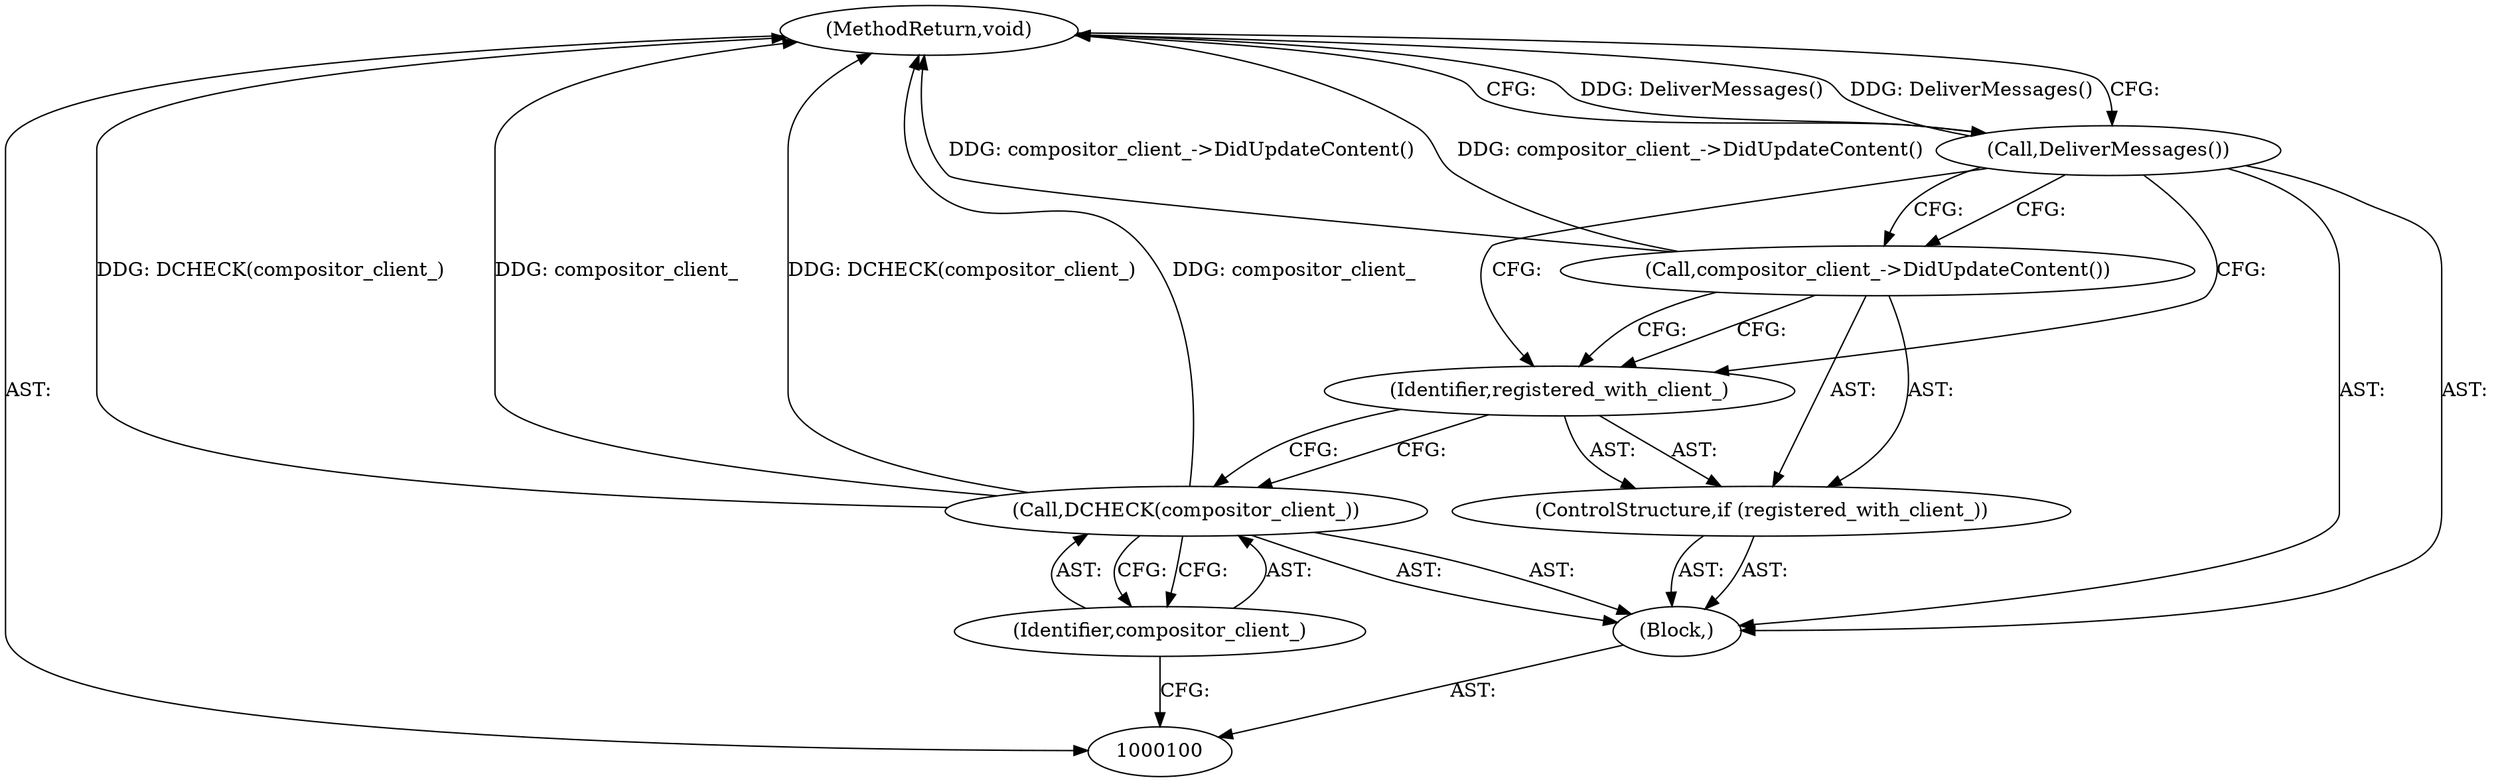 digraph "0_Chrome_0e3d721470add955c056e3051614f58c7220e85b_2" {
"1000108" [label="(MethodReturn,void)"];
"1000101" [label="(Block,)"];
"1000103" [label="(Identifier,compositor_client_)"];
"1000102" [label="(Call,DCHECK(compositor_client_))"];
"1000104" [label="(ControlStructure,if (registered_with_client_))"];
"1000105" [label="(Identifier,registered_with_client_)"];
"1000106" [label="(Call,compositor_client_->DidUpdateContent())"];
"1000107" [label="(Call,DeliverMessages())"];
"1000108" -> "1000100"  [label="AST: "];
"1000108" -> "1000107"  [label="CFG: "];
"1000107" -> "1000108"  [label="DDG: DeliverMessages()"];
"1000106" -> "1000108"  [label="DDG: compositor_client_->DidUpdateContent()"];
"1000102" -> "1000108"  [label="DDG: DCHECK(compositor_client_)"];
"1000102" -> "1000108"  [label="DDG: compositor_client_"];
"1000101" -> "1000100"  [label="AST: "];
"1000102" -> "1000101"  [label="AST: "];
"1000104" -> "1000101"  [label="AST: "];
"1000107" -> "1000101"  [label="AST: "];
"1000103" -> "1000102"  [label="AST: "];
"1000103" -> "1000100"  [label="CFG: "];
"1000102" -> "1000103"  [label="CFG: "];
"1000102" -> "1000101"  [label="AST: "];
"1000102" -> "1000103"  [label="CFG: "];
"1000103" -> "1000102"  [label="AST: "];
"1000105" -> "1000102"  [label="CFG: "];
"1000102" -> "1000108"  [label="DDG: DCHECK(compositor_client_)"];
"1000102" -> "1000108"  [label="DDG: compositor_client_"];
"1000104" -> "1000101"  [label="AST: "];
"1000105" -> "1000104"  [label="AST: "];
"1000106" -> "1000104"  [label="AST: "];
"1000105" -> "1000104"  [label="AST: "];
"1000105" -> "1000102"  [label="CFG: "];
"1000106" -> "1000105"  [label="CFG: "];
"1000107" -> "1000105"  [label="CFG: "];
"1000106" -> "1000104"  [label="AST: "];
"1000106" -> "1000105"  [label="CFG: "];
"1000107" -> "1000106"  [label="CFG: "];
"1000106" -> "1000108"  [label="DDG: compositor_client_->DidUpdateContent()"];
"1000107" -> "1000101"  [label="AST: "];
"1000107" -> "1000106"  [label="CFG: "];
"1000107" -> "1000105"  [label="CFG: "];
"1000108" -> "1000107"  [label="CFG: "];
"1000107" -> "1000108"  [label="DDG: DeliverMessages()"];
}
